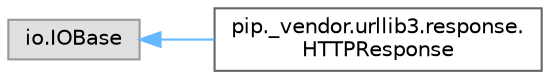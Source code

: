 digraph "Graphical Class Hierarchy"
{
 // LATEX_PDF_SIZE
  bgcolor="transparent";
  edge [fontname=Helvetica,fontsize=10,labelfontname=Helvetica,labelfontsize=10];
  node [fontname=Helvetica,fontsize=10,shape=box,height=0.2,width=0.4];
  rankdir="LR";
  Node0 [id="Node000000",label="io.IOBase",height=0.2,width=0.4,color="grey60", fillcolor="#E0E0E0", style="filled",tooltip=" "];
  Node0 -> Node1 [id="edge3523_Node000000_Node000001",dir="back",color="steelblue1",style="solid",tooltip=" "];
  Node1 [id="Node000001",label="pip._vendor.urllib3.response.\lHTTPResponse",height=0.2,width=0.4,color="grey40", fillcolor="white", style="filled",URL="$d6/d3c/classpip_1_1__vendor_1_1urllib3_1_1response_1_1HTTPResponse.html",tooltip=" "];
}
